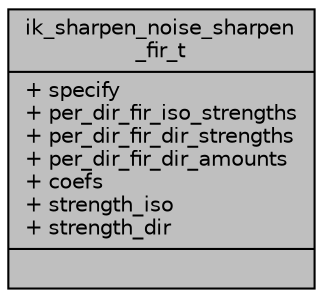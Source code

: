 digraph "ik_sharpen_noise_sharpen_fir_t"
{
 // INTERACTIVE_SVG=YES
 // LATEX_PDF_SIZE
  bgcolor="transparent";
  edge [fontname="Helvetica",fontsize="10",labelfontname="Helvetica",labelfontsize="10"];
  node [fontname="Helvetica",fontsize="10",shape=record];
  Node1 [label="{ik_sharpen_noise_sharpen\l_fir_t\n|+ specify\l+ per_dir_fir_iso_strengths\l+ per_dir_fir_dir_strengths\l+ per_dir_fir_dir_amounts\l+ coefs\l+ strength_iso\l+ strength_dir\l|}",height=0.2,width=0.4,color="black", fillcolor="grey75", style="filled", fontcolor="black",tooltip=" "];
}
